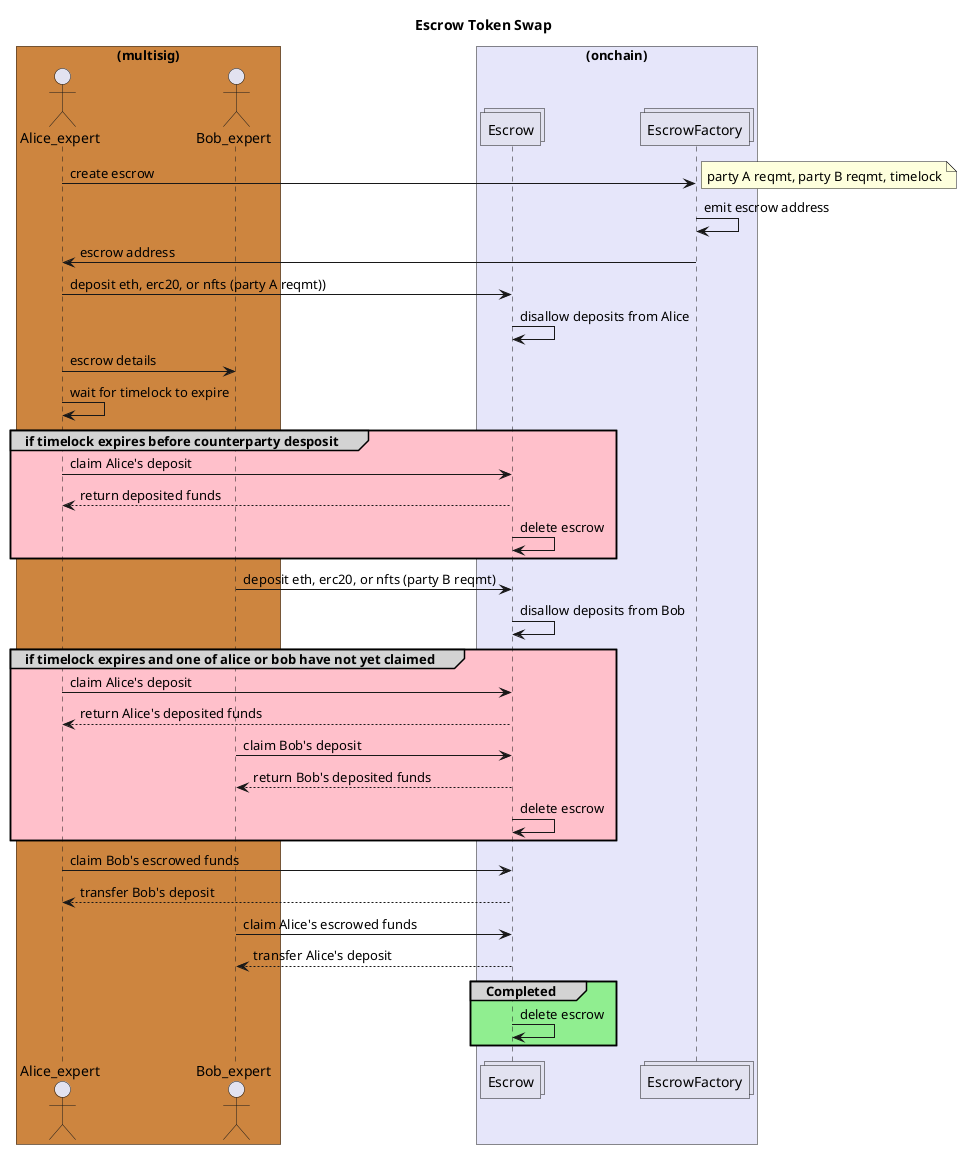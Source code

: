 @startuml
'https://plantuml.com/sequence-diagram

title Escrow Token Swap

box "(multisig)" #Peru
actor Alice_expert as alice
actor Bob_expert as bob
end box

'box "(offchain)" #Coral
'database Etherscan as etherscan
'end box

box "(onchain)" #Lavender
collections Escrow as escrow
collections EscrowFactory as escrowfactory
end box

alice -> escrowfactory: create escrow
note right: party A reqmt, party B reqmt, timelock
escrowfactory -> escrowfactory: emit escrow address
escrowfactory -> alice: escrow address

alice -> escrow: deposit eth, erc20, or nfts (party A reqmt))
escrow -> escrow: disallow deposits from Alice

alice -> bob: escrow details
alice -> alice: wait for timelock to expire

group#lightgray #pink if timelock expires before counterparty desposit
  alice -> escrow: claim Alice's deposit
  alice <-- escrow: return deposited funds
  escrow -> escrow: delete escrow
end

bob -> escrow: deposit eth, erc20, or nfts (party B reqmt)
escrow -> escrow: disallow deposits from Bob

group#lightgray #pink if timelock expires and one of alice or bob have not yet claimed
  alice -> escrow: claim Alice's deposit
  alice <-- escrow: return Alice's deposited funds
  bob -> escrow: claim Bob's deposit
  bob <-- escrow: return Bob's deposited funds
  escrow -> escrow: delete escrow
end

alice -> escrow: claim Bob's escrowed funds
alice <-- escrow: transfer Bob's deposit
bob -> escrow: claim Alice's escrowed funds
bob <-- escrow: transfer Alice's deposit

group#lightgray #lightgreen Completed
escrow -> escrow: delete escrow
end

@enduml

